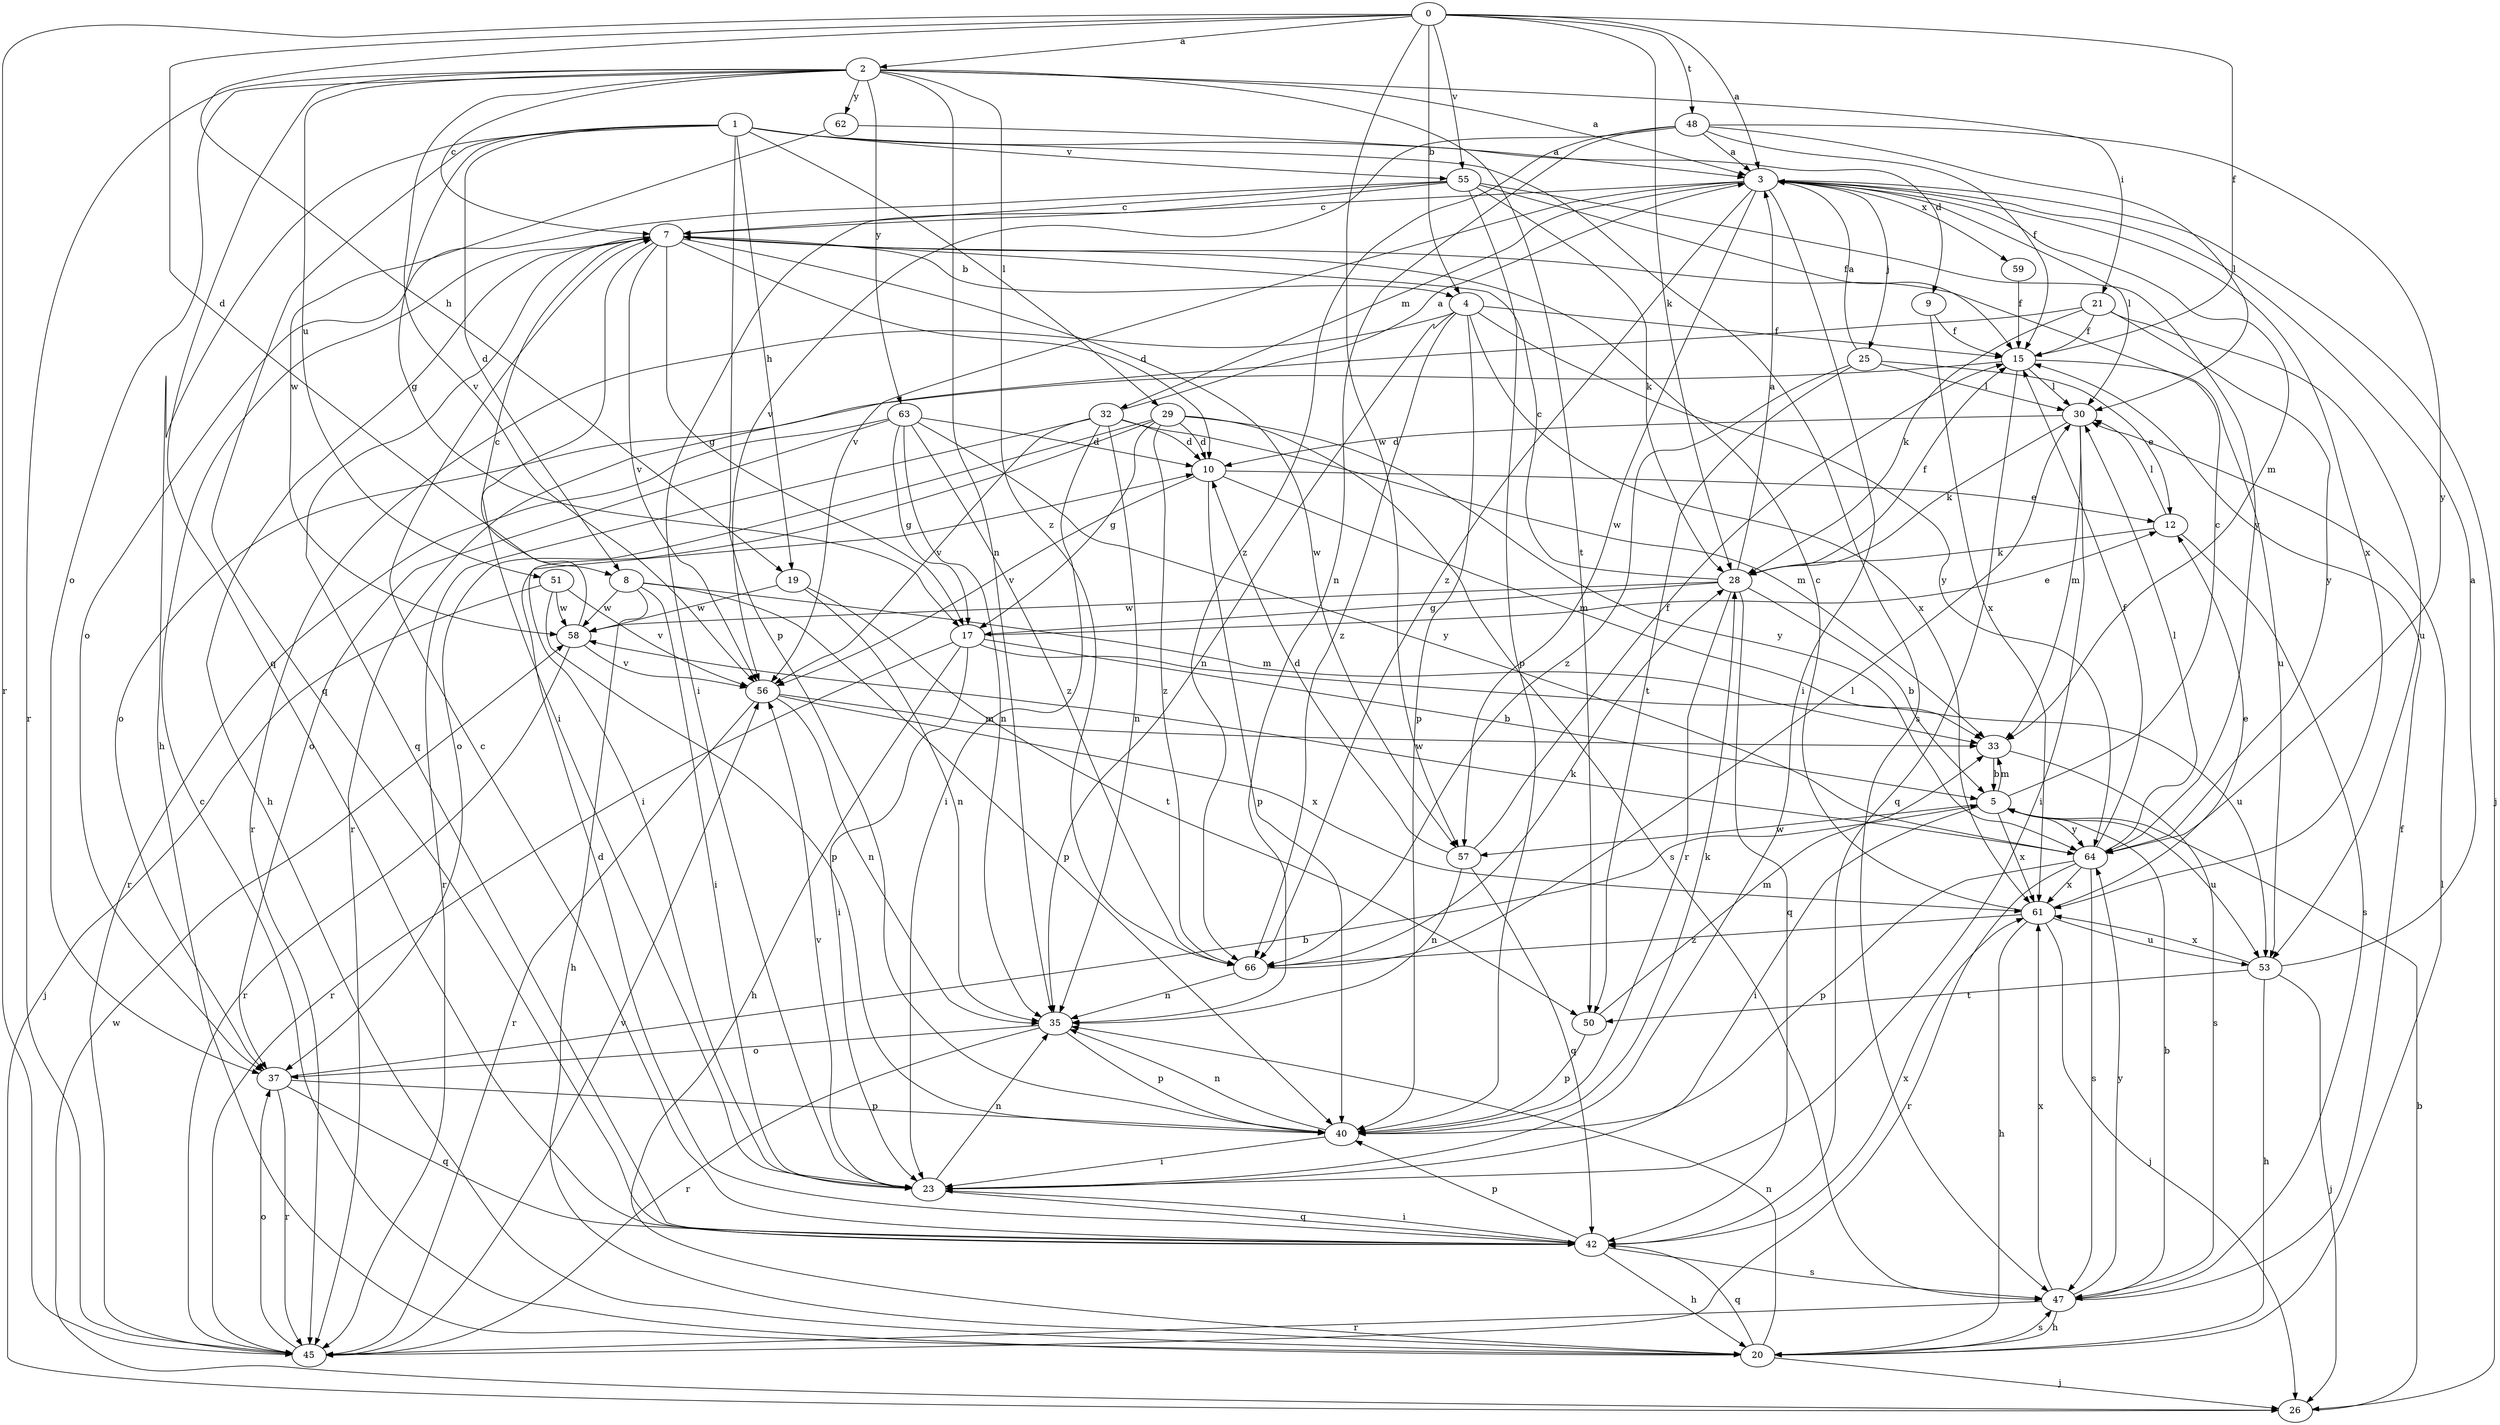 strict digraph  {
0;
1;
2;
3;
4;
5;
7;
8;
9;
10;
12;
15;
17;
19;
20;
21;
23;
25;
26;
28;
29;
30;
32;
33;
35;
37;
40;
42;
45;
47;
48;
50;
51;
53;
55;
56;
57;
58;
59;
61;
62;
63;
64;
66;
0 -> 2  [label=a];
0 -> 3  [label=a];
0 -> 4  [label=b];
0 -> 8  [label=d];
0 -> 15  [label=f];
0 -> 19  [label=h];
0 -> 28  [label=k];
0 -> 45  [label=r];
0 -> 48  [label=t];
0 -> 55  [label=v];
0 -> 57  [label=w];
1 -> 8  [label=d];
1 -> 9  [label=d];
1 -> 17  [label=g];
1 -> 19  [label=h];
1 -> 20  [label=h];
1 -> 29  [label=l];
1 -> 40  [label=p];
1 -> 42  [label=q];
1 -> 47  [label=s];
1 -> 55  [label=v];
2 -> 3  [label=a];
2 -> 7  [label=c];
2 -> 21  [label=i];
2 -> 35  [label=n];
2 -> 37  [label=o];
2 -> 42  [label=q];
2 -> 45  [label=r];
2 -> 50  [label=t];
2 -> 51  [label=u];
2 -> 56  [label=v];
2 -> 62  [label=y];
2 -> 63  [label=y];
2 -> 66  [label=z];
3 -> 7  [label=c];
3 -> 23  [label=i];
3 -> 25  [label=j];
3 -> 26  [label=j];
3 -> 30  [label=l];
3 -> 32  [label=m];
3 -> 33  [label=m];
3 -> 56  [label=v];
3 -> 57  [label=w];
3 -> 59  [label=x];
3 -> 61  [label=x];
3 -> 66  [label=z];
4 -> 15  [label=f];
4 -> 35  [label=n];
4 -> 40  [label=p];
4 -> 45  [label=r];
4 -> 61  [label=x];
4 -> 64  [label=y];
4 -> 66  [label=z];
5 -> 7  [label=c];
5 -> 23  [label=i];
5 -> 33  [label=m];
5 -> 53  [label=u];
5 -> 57  [label=w];
5 -> 61  [label=x];
5 -> 64  [label=y];
7 -> 4  [label=b];
7 -> 10  [label=d];
7 -> 17  [label=g];
7 -> 20  [label=h];
7 -> 23  [label=i];
7 -> 42  [label=q];
7 -> 56  [label=v];
7 -> 57  [label=w];
8 -> 20  [label=h];
8 -> 23  [label=i];
8 -> 33  [label=m];
8 -> 40  [label=p];
8 -> 58  [label=w];
9 -> 15  [label=f];
9 -> 61  [label=x];
10 -> 12  [label=e];
10 -> 33  [label=m];
10 -> 40  [label=p];
10 -> 56  [label=v];
12 -> 28  [label=k];
12 -> 30  [label=l];
12 -> 47  [label=s];
15 -> 30  [label=l];
15 -> 37  [label=o];
15 -> 42  [label=q];
15 -> 53  [label=u];
17 -> 5  [label=b];
17 -> 12  [label=e];
17 -> 20  [label=h];
17 -> 23  [label=i];
17 -> 45  [label=r];
17 -> 53  [label=u];
19 -> 35  [label=n];
19 -> 50  [label=t];
19 -> 58  [label=w];
20 -> 7  [label=c];
20 -> 26  [label=j];
20 -> 30  [label=l];
20 -> 35  [label=n];
20 -> 42  [label=q];
20 -> 47  [label=s];
21 -> 15  [label=f];
21 -> 28  [label=k];
21 -> 45  [label=r];
21 -> 53  [label=u];
21 -> 64  [label=y];
23 -> 35  [label=n];
23 -> 42  [label=q];
23 -> 56  [label=v];
25 -> 3  [label=a];
25 -> 12  [label=e];
25 -> 30  [label=l];
25 -> 50  [label=t];
25 -> 66  [label=z];
26 -> 5  [label=b];
26 -> 58  [label=w];
28 -> 3  [label=a];
28 -> 5  [label=b];
28 -> 7  [label=c];
28 -> 15  [label=f];
28 -> 17  [label=g];
28 -> 42  [label=q];
28 -> 58  [label=w];
28 -> 40  [label=r];
29 -> 10  [label=d];
29 -> 17  [label=g];
29 -> 23  [label=i];
29 -> 37  [label=o];
29 -> 47  [label=s];
29 -> 64  [label=y];
29 -> 66  [label=z];
30 -> 10  [label=d];
30 -> 23  [label=i];
30 -> 28  [label=k];
30 -> 33  [label=m];
32 -> 3  [label=a];
32 -> 10  [label=d];
32 -> 23  [label=i];
32 -> 33  [label=m];
32 -> 35  [label=n];
32 -> 45  [label=r];
32 -> 56  [label=v];
33 -> 5  [label=b];
33 -> 47  [label=s];
35 -> 37  [label=o];
35 -> 40  [label=p];
35 -> 45  [label=r];
37 -> 5  [label=b];
37 -> 40  [label=p];
37 -> 42  [label=q];
37 -> 45  [label=r];
40 -> 23  [label=i];
40 -> 28  [label=k];
40 -> 35  [label=n];
42 -> 7  [label=c];
42 -> 10  [label=d];
42 -> 20  [label=h];
42 -> 23  [label=i];
42 -> 40  [label=p];
42 -> 47  [label=s];
42 -> 61  [label=x];
45 -> 37  [label=o];
45 -> 56  [label=v];
47 -> 5  [label=b];
47 -> 15  [label=f];
47 -> 20  [label=h];
47 -> 45  [label=r];
47 -> 61  [label=x];
47 -> 64  [label=y];
48 -> 3  [label=a];
48 -> 15  [label=f];
48 -> 30  [label=l];
48 -> 35  [label=n];
48 -> 56  [label=v];
48 -> 64  [label=y];
48 -> 66  [label=z];
50 -> 33  [label=m];
50 -> 40  [label=p];
51 -> 26  [label=j];
51 -> 40  [label=p];
51 -> 56  [label=v];
51 -> 58  [label=w];
53 -> 3  [label=a];
53 -> 20  [label=h];
53 -> 26  [label=j];
53 -> 50  [label=t];
53 -> 61  [label=x];
55 -> 7  [label=c];
55 -> 15  [label=f];
55 -> 23  [label=i];
55 -> 28  [label=k];
55 -> 37  [label=o];
55 -> 40  [label=p];
55 -> 64  [label=y];
56 -> 33  [label=m];
56 -> 35  [label=n];
56 -> 45  [label=r];
56 -> 61  [label=x];
57 -> 10  [label=d];
57 -> 15  [label=f];
57 -> 35  [label=n];
57 -> 42  [label=q];
58 -> 7  [label=c];
58 -> 45  [label=r];
58 -> 56  [label=v];
59 -> 15  [label=f];
61 -> 7  [label=c];
61 -> 12  [label=e];
61 -> 20  [label=h];
61 -> 26  [label=j];
61 -> 53  [label=u];
61 -> 66  [label=z];
62 -> 3  [label=a];
62 -> 58  [label=w];
63 -> 10  [label=d];
63 -> 17  [label=g];
63 -> 35  [label=n];
63 -> 37  [label=o];
63 -> 45  [label=r];
63 -> 64  [label=y];
63 -> 66  [label=z];
64 -> 15  [label=f];
64 -> 30  [label=l];
64 -> 40  [label=p];
64 -> 45  [label=r];
64 -> 47  [label=s];
64 -> 58  [label=w];
64 -> 61  [label=x];
66 -> 28  [label=k];
66 -> 30  [label=l];
66 -> 35  [label=n];
}
